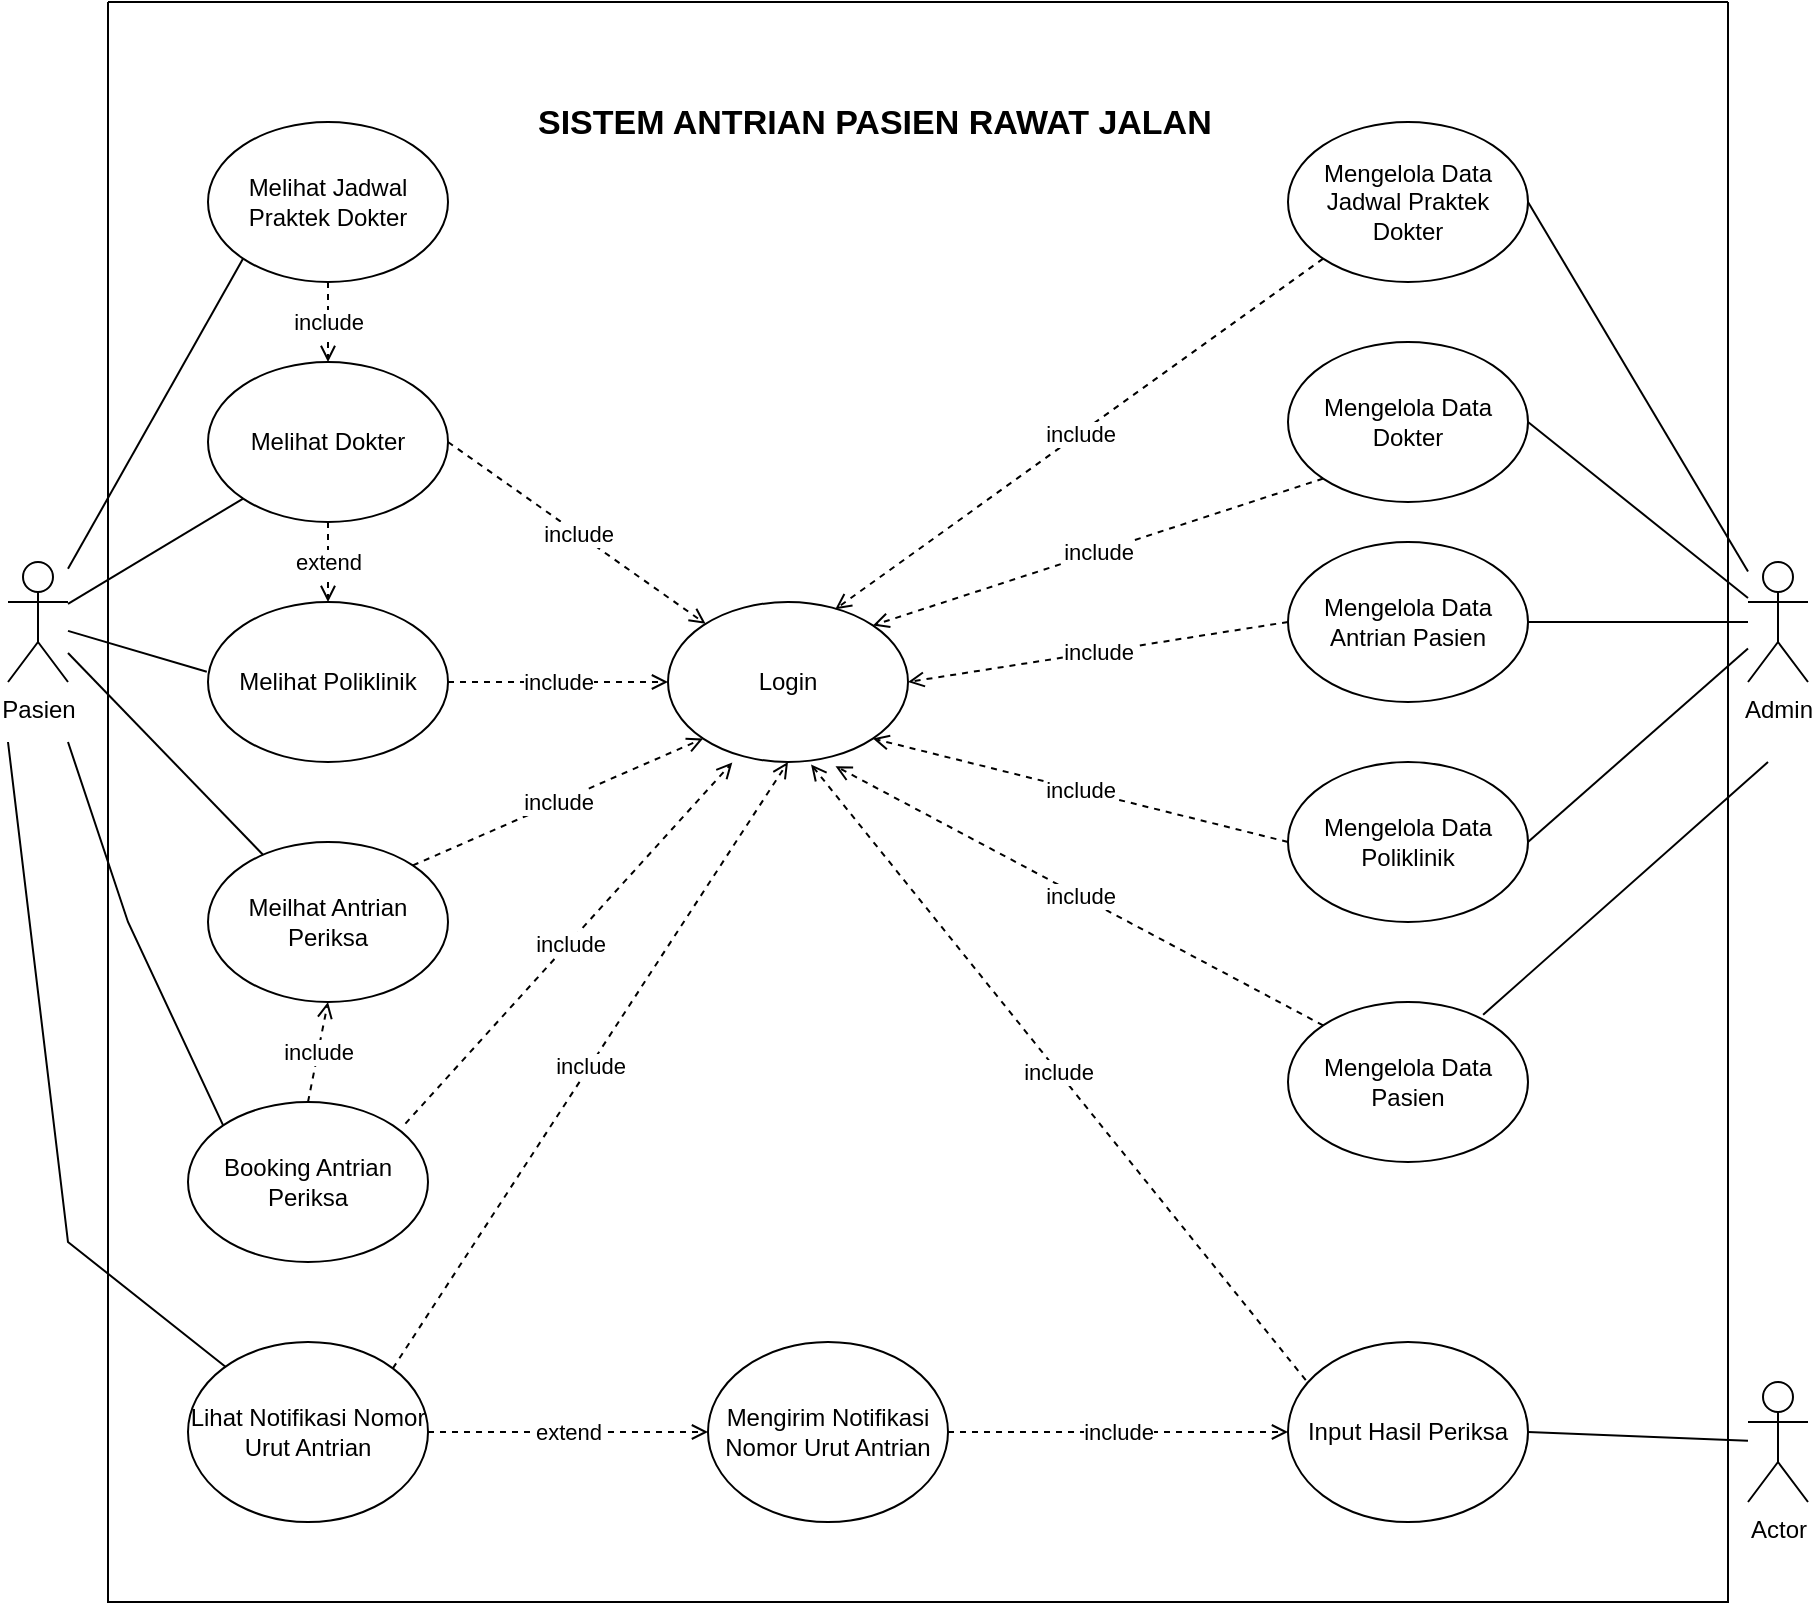 <mxfile version="20.0.3" type="github">
  <diagram id="ZG36hmKxJaGmtuSurVaH" name="Page-1">
    <mxGraphModel dx="1763" dy="2112" grid="1" gridSize="10" guides="1" tooltips="1" connect="1" arrows="1" fold="1" page="1" pageScale="1" pageWidth="850" pageHeight="1100" math="0" shadow="0">
      <root>
        <mxCell id="0" />
        <mxCell id="1" parent="0" />
        <mxCell id="Mp9YieknU1mIFBs38h_f-1" value="Pasien" style="shape=umlActor;verticalLabelPosition=bottom;verticalAlign=top;html=1;outlineConnect=0;" parent="1" vertex="1">
          <mxGeometry x="50" y="190" width="30" height="60" as="geometry" />
        </mxCell>
        <mxCell id="Mp9YieknU1mIFBs38h_f-2" value="Booking Antrian Periksa" style="ellipse;whiteSpace=wrap;html=1;" parent="1" vertex="1">
          <mxGeometry x="140" y="460" width="120" height="80" as="geometry" />
        </mxCell>
        <mxCell id="Mp9YieknU1mIFBs38h_f-4" value="Meilhat Antrian Periksa" style="ellipse;whiteSpace=wrap;html=1;" parent="1" vertex="1">
          <mxGeometry x="150" y="330" width="120" height="80" as="geometry" />
        </mxCell>
        <mxCell id="Mp9YieknU1mIFBs38h_f-6" value="Melihat Jadwal Praktek Dokter" style="ellipse;whiteSpace=wrap;html=1;" parent="1" vertex="1">
          <mxGeometry x="150" y="-30" width="120" height="80" as="geometry" />
        </mxCell>
        <mxCell id="Mp9YieknU1mIFBs38h_f-8" value="Melihat Dokter" style="ellipse;whiteSpace=wrap;html=1;" parent="1" vertex="1">
          <mxGeometry x="150" y="90" width="120" height="80" as="geometry" />
        </mxCell>
        <mxCell id="Mp9YieknU1mIFBs38h_f-10" value="" style="endArrow=none;dashed=1;html=1;rounded=0;entryX=0.5;entryY=1;entryDx=0;entryDy=0;exitX=0.5;exitY=0;exitDx=0;exitDy=0;strokeColor=none;startArrow=classic;startFill=1;" parent="1" source="Mp9YieknU1mIFBs38h_f-6" target="Mp9YieknU1mIFBs38h_f-8" edge="1">
          <mxGeometry width="50" height="50" relative="1" as="geometry">
            <mxPoint x="70" y="340" as="sourcePoint" />
            <mxPoint x="120" y="290" as="targetPoint" />
          </mxGeometry>
        </mxCell>
        <mxCell id="Mp9YieknU1mIFBs38h_f-14" value="Login" style="ellipse;whiteSpace=wrap;html=1;" parent="1" vertex="1">
          <mxGeometry x="380" y="210" width="120" height="80" as="geometry" />
        </mxCell>
        <mxCell id="Mp9YieknU1mIFBs38h_f-24" value="Melihat Poliklinik" style="ellipse;whiteSpace=wrap;html=1;" parent="1" vertex="1">
          <mxGeometry x="150" y="210" width="120" height="80" as="geometry" />
        </mxCell>
        <mxCell id="Mp9YieknU1mIFBs38h_f-40" value="" style="endArrow=none;html=1;rounded=0;endFill=0;entryX=0;entryY=1;entryDx=0;entryDy=0;" parent="1" source="Mp9YieknU1mIFBs38h_f-1" target="Mp9YieknU1mIFBs38h_f-6" edge="1">
          <mxGeometry width="50" height="50" relative="1" as="geometry">
            <mxPoint x="360" y="80" as="sourcePoint" />
            <mxPoint x="410" y="30" as="targetPoint" />
          </mxGeometry>
        </mxCell>
        <mxCell id="Mp9YieknU1mIFBs38h_f-42" value="" style="endArrow=open;html=1;rounded=0;endFill=0;dashed=1;entryX=0;entryY=0.5;entryDx=0;entryDy=0;" parent="1" source="Mp9YieknU1mIFBs38h_f-24" target="Mp9YieknU1mIFBs38h_f-14" edge="1">
          <mxGeometry relative="1" as="geometry">
            <mxPoint x="270" y="249.58" as="sourcePoint" />
            <mxPoint x="370" y="249.58" as="targetPoint" />
          </mxGeometry>
        </mxCell>
        <mxCell id="Mp9YieknU1mIFBs38h_f-43" value="include" style="edgeLabel;resizable=0;html=1;align=center;verticalAlign=middle;" parent="Mp9YieknU1mIFBs38h_f-42" connectable="0" vertex="1">
          <mxGeometry relative="1" as="geometry" />
        </mxCell>
        <mxCell id="Mp9YieknU1mIFBs38h_f-44" value="" style="endArrow=open;html=1;rounded=0;endFill=0;dashed=1;exitX=0.5;exitY=1;exitDx=0;exitDy=0;entryX=0.5;entryY=0;entryDx=0;entryDy=0;" parent="1" source="Mp9YieknU1mIFBs38h_f-8" target="Mp9YieknU1mIFBs38h_f-24" edge="1">
          <mxGeometry relative="1" as="geometry">
            <mxPoint x="240" y="200.0" as="sourcePoint" />
            <mxPoint x="340" y="200.0" as="targetPoint" />
          </mxGeometry>
        </mxCell>
        <mxCell id="Mp9YieknU1mIFBs38h_f-45" value="extend" style="edgeLabel;resizable=0;html=1;align=center;verticalAlign=middle;" parent="Mp9YieknU1mIFBs38h_f-44" connectable="0" vertex="1">
          <mxGeometry relative="1" as="geometry" />
        </mxCell>
        <mxCell id="Mp9YieknU1mIFBs38h_f-46" value="" style="endArrow=none;html=1;rounded=0;endFill=0;entryX=0;entryY=1;entryDx=0;entryDy=0;" parent="1" source="Mp9YieknU1mIFBs38h_f-1" target="Mp9YieknU1mIFBs38h_f-8" edge="1">
          <mxGeometry width="50" height="50" relative="1" as="geometry">
            <mxPoint x="87.143" y="200" as="sourcePoint" />
            <mxPoint x="160" y="20" as="targetPoint" />
          </mxGeometry>
        </mxCell>
        <mxCell id="Mp9YieknU1mIFBs38h_f-47" value="" style="endArrow=none;html=1;rounded=0;endFill=0;entryX=-0.005;entryY=0.436;entryDx=0;entryDy=0;entryPerimeter=0;" parent="1" source="Mp9YieknU1mIFBs38h_f-1" target="Mp9YieknU1mIFBs38h_f-24" edge="1">
          <mxGeometry width="50" height="50" relative="1" as="geometry">
            <mxPoint x="90" y="214.118" as="sourcePoint" />
            <mxPoint x="160" y="140" as="targetPoint" />
          </mxGeometry>
        </mxCell>
        <mxCell id="Mp9YieknU1mIFBs38h_f-48" value="" style="endArrow=none;html=1;rounded=0;endFill=0;" parent="1" source="Mp9YieknU1mIFBs38h_f-1" target="Mp9YieknU1mIFBs38h_f-4" edge="1">
          <mxGeometry width="50" height="50" relative="1" as="geometry">
            <mxPoint x="90" y="234.422" as="sourcePoint" />
            <mxPoint x="159.4" y="254.88" as="targetPoint" />
          </mxGeometry>
        </mxCell>
        <mxCell id="Mp9YieknU1mIFBs38h_f-49" value="" style="endArrow=none;html=1;rounded=0;endFill=0;entryX=0;entryY=0;entryDx=0;entryDy=0;" parent="1" target="Mp9YieknU1mIFBs38h_f-2" edge="1">
          <mxGeometry width="50" height="50" relative="1" as="geometry">
            <mxPoint x="80" y="280" as="sourcePoint" />
            <mxPoint x="157.498" y="380.857" as="targetPoint" />
            <Array as="points">
              <mxPoint x="110" y="370" />
            </Array>
          </mxGeometry>
        </mxCell>
        <mxCell id="Mp9YieknU1mIFBs38h_f-50" value="" style="endArrow=open;html=1;rounded=0;endFill=0;dashed=1;entryX=0;entryY=1;entryDx=0;entryDy=0;exitX=1;exitY=0;exitDx=0;exitDy=0;" parent="1" source="Mp9YieknU1mIFBs38h_f-4" target="Mp9YieknU1mIFBs38h_f-14" edge="1">
          <mxGeometry relative="1" as="geometry">
            <mxPoint x="280" y="260" as="sourcePoint" />
            <mxPoint x="390" y="260" as="targetPoint" />
          </mxGeometry>
        </mxCell>
        <mxCell id="Mp9YieknU1mIFBs38h_f-51" value="include" style="edgeLabel;resizable=0;html=1;align=center;verticalAlign=middle;" parent="Mp9YieknU1mIFBs38h_f-50" connectable="0" vertex="1">
          <mxGeometry relative="1" as="geometry" />
        </mxCell>
        <mxCell id="Mp9YieknU1mIFBs38h_f-52" value="" style="endArrow=open;html=1;rounded=0;endFill=0;dashed=1;entryX=0.268;entryY=1.003;entryDx=0;entryDy=0;exitX=0.906;exitY=0.135;exitDx=0;exitDy=0;exitPerimeter=0;entryPerimeter=0;" parent="1" source="Mp9YieknU1mIFBs38h_f-2" target="Mp9YieknU1mIFBs38h_f-14" edge="1">
          <mxGeometry relative="1" as="geometry">
            <mxPoint x="262.426" y="351.716" as="sourcePoint" />
            <mxPoint x="407.574" y="288.284" as="targetPoint" />
          </mxGeometry>
        </mxCell>
        <mxCell id="Mp9YieknU1mIFBs38h_f-53" value="include" style="edgeLabel;resizable=0;html=1;align=center;verticalAlign=middle;" parent="Mp9YieknU1mIFBs38h_f-52" connectable="0" vertex="1">
          <mxGeometry relative="1" as="geometry" />
        </mxCell>
        <mxCell id="Mp9YieknU1mIFBs38h_f-54" value="" style="endArrow=open;html=1;rounded=0;endFill=0;dashed=1;exitX=1;exitY=0.5;exitDx=0;exitDy=0;" parent="1" source="Mp9YieknU1mIFBs38h_f-8" target="Mp9YieknU1mIFBs38h_f-14" edge="1">
          <mxGeometry relative="1" as="geometry">
            <mxPoint x="280" y="260" as="sourcePoint" />
            <mxPoint x="390" y="260" as="targetPoint" />
          </mxGeometry>
        </mxCell>
        <mxCell id="Mp9YieknU1mIFBs38h_f-55" value="include" style="edgeLabel;resizable=0;html=1;align=center;verticalAlign=middle;" parent="Mp9YieknU1mIFBs38h_f-54" connectable="0" vertex="1">
          <mxGeometry relative="1" as="geometry" />
        </mxCell>
        <mxCell id="Mp9YieknU1mIFBs38h_f-56" value="" style="endArrow=open;html=1;rounded=0;endFill=0;dashed=1;exitX=1;exitY=0.5;exitDx=0;exitDy=0;" parent="1" edge="1">
          <mxGeometry relative="1" as="geometry">
            <mxPoint x="210" y="50" as="sourcePoint" />
            <mxPoint x="210" y="90" as="targetPoint" />
          </mxGeometry>
        </mxCell>
        <mxCell id="Mp9YieknU1mIFBs38h_f-57" value="include" style="edgeLabel;resizable=0;html=1;align=center;verticalAlign=middle;" parent="Mp9YieknU1mIFBs38h_f-56" connectable="0" vertex="1">
          <mxGeometry relative="1" as="geometry" />
        </mxCell>
        <mxCell id="Mp9YieknU1mIFBs38h_f-58" value="Lihat Notifikasi Nomor Urut Antrian" style="ellipse;whiteSpace=wrap;html=1;" parent="1" vertex="1">
          <mxGeometry x="140" y="580" width="120" height="90" as="geometry" />
        </mxCell>
        <mxCell id="Mp9YieknU1mIFBs38h_f-59" value="" style="endArrow=none;html=1;rounded=0;endFill=0;" parent="1" target="Mp9YieknU1mIFBs38h_f-58" edge="1">
          <mxGeometry width="50" height="50" relative="1" as="geometry">
            <mxPoint x="50" y="280" as="sourcePoint" />
            <mxPoint x="167.574" y="481.716" as="targetPoint" />
            <Array as="points">
              <mxPoint x="80" y="530" />
            </Array>
          </mxGeometry>
        </mxCell>
        <mxCell id="Mp9YieknU1mIFBs38h_f-60" value="" style="endArrow=open;html=1;rounded=0;endFill=0;dashed=1;exitX=0.5;exitY=0;exitDx=0;exitDy=0;entryX=0.5;entryY=1;entryDx=0;entryDy=0;" parent="1" source="Mp9YieknU1mIFBs38h_f-2" target="Mp9YieknU1mIFBs38h_f-4" edge="1">
          <mxGeometry relative="1" as="geometry">
            <mxPoint x="250" y="430" as="sourcePoint" />
            <mxPoint x="270" y="430" as="targetPoint" />
          </mxGeometry>
        </mxCell>
        <mxCell id="Mp9YieknU1mIFBs38h_f-61" value="include" style="edgeLabel;resizable=0;html=1;align=center;verticalAlign=middle;" parent="Mp9YieknU1mIFBs38h_f-60" connectable="0" vertex="1">
          <mxGeometry relative="1" as="geometry" />
        </mxCell>
        <mxCell id="Mp9YieknU1mIFBs38h_f-62" value="Admin&lt;br&gt;" style="shape=umlActor;verticalLabelPosition=bottom;verticalAlign=top;html=1;outlineConnect=0;" parent="1" vertex="1">
          <mxGeometry x="920" y="190" width="30" height="60" as="geometry" />
        </mxCell>
        <mxCell id="Mp9YieknU1mIFBs38h_f-63" value="Mengelola Data Jadwal Praktek Dokter" style="ellipse;whiteSpace=wrap;html=1;" parent="1" vertex="1">
          <mxGeometry x="690" y="-30" width="120" height="80" as="geometry" />
        </mxCell>
        <mxCell id="Mp9YieknU1mIFBs38h_f-64" value="Mengelola Data Dokter" style="ellipse;whiteSpace=wrap;html=1;" parent="1" vertex="1">
          <mxGeometry x="690" y="80" width="120" height="80" as="geometry" />
        </mxCell>
        <mxCell id="Mp9YieknU1mIFBs38h_f-65" value="Mengelola Data Antrian Pasien" style="ellipse;whiteSpace=wrap;html=1;" parent="1" vertex="1">
          <mxGeometry x="690" y="180" width="120" height="80" as="geometry" />
        </mxCell>
        <mxCell id="Mp9YieknU1mIFBs38h_f-66" value="Mengelola Data Poliklinik" style="ellipse;whiteSpace=wrap;html=1;" parent="1" vertex="1">
          <mxGeometry x="690" y="290" width="120" height="80" as="geometry" />
        </mxCell>
        <mxCell id="Mp9YieknU1mIFBs38h_f-67" value="Mengelola Data Pasien" style="ellipse;whiteSpace=wrap;html=1;" parent="1" vertex="1">
          <mxGeometry x="690" y="410" width="120" height="80" as="geometry" />
        </mxCell>
        <mxCell id="Mp9YieknU1mIFBs38h_f-68" value="" style="endArrow=none;html=1;rounded=0;endFill=0;entryX=0.813;entryY=0.08;entryDx=0;entryDy=0;entryPerimeter=0;" parent="1" target="Mp9YieknU1mIFBs38h_f-67" edge="1">
          <mxGeometry width="50" height="50" relative="1" as="geometry">
            <mxPoint x="930" y="290" as="sourcePoint" />
            <mxPoint x="637.574" y="54.854" as="targetPoint" />
          </mxGeometry>
        </mxCell>
        <mxCell id="Mp9YieknU1mIFBs38h_f-70" value="" style="endArrow=none;html=1;rounded=0;endFill=0;entryX=1;entryY=0.5;entryDx=0;entryDy=0;" parent="1" source="Mp9YieknU1mIFBs38h_f-62" target="Mp9YieknU1mIFBs38h_f-66" edge="1">
          <mxGeometry width="50" height="50" relative="1" as="geometry">
            <mxPoint x="560" y="219.997" as="sourcePoint" />
            <mxPoint x="647.574" y="64.854" as="targetPoint" />
          </mxGeometry>
        </mxCell>
        <mxCell id="Mp9YieknU1mIFBs38h_f-71" value="" style="endArrow=none;html=1;rounded=0;endFill=0;entryX=1;entryY=0.5;entryDx=0;entryDy=0;" parent="1" source="Mp9YieknU1mIFBs38h_f-62" target="Mp9YieknU1mIFBs38h_f-65" edge="1">
          <mxGeometry width="50" height="50" relative="1" as="geometry">
            <mxPoint x="570" y="229.997" as="sourcePoint" />
            <mxPoint x="657.574" y="74.854" as="targetPoint" />
          </mxGeometry>
        </mxCell>
        <mxCell id="Mp9YieknU1mIFBs38h_f-72" value="" style="endArrow=none;html=1;rounded=0;endFill=0;entryX=1;entryY=0.5;entryDx=0;entryDy=0;" parent="1" source="Mp9YieknU1mIFBs38h_f-62" target="Mp9YieknU1mIFBs38h_f-64" edge="1">
          <mxGeometry width="50" height="50" relative="1" as="geometry">
            <mxPoint x="580" y="239.997" as="sourcePoint" />
            <mxPoint x="667.574" y="84.854" as="targetPoint" />
          </mxGeometry>
        </mxCell>
        <mxCell id="Mp9YieknU1mIFBs38h_f-73" value="" style="endArrow=none;html=1;rounded=0;endFill=0;entryX=1;entryY=0.5;entryDx=0;entryDy=0;" parent="1" source="Mp9YieknU1mIFBs38h_f-62" target="Mp9YieknU1mIFBs38h_f-63" edge="1">
          <mxGeometry width="50" height="50" relative="1" as="geometry">
            <mxPoint x="590" y="249.997" as="sourcePoint" />
            <mxPoint x="677.574" y="94.854" as="targetPoint" />
          </mxGeometry>
        </mxCell>
        <mxCell id="Mp9YieknU1mIFBs38h_f-78" value="" style="endArrow=open;html=1;rounded=0;endFill=0;dashed=1;exitX=0;exitY=1;exitDx=0;exitDy=0;entryX=0.697;entryY=0.045;entryDx=0;entryDy=0;entryPerimeter=0;" parent="1" source="Mp9YieknU1mIFBs38h_f-63" target="Mp9YieknU1mIFBs38h_f-14" edge="1">
          <mxGeometry relative="1" as="geometry">
            <mxPoint x="490" y="130" as="sourcePoint" />
            <mxPoint x="618.803" y="220.919" as="targetPoint" />
          </mxGeometry>
        </mxCell>
        <mxCell id="Mp9YieknU1mIFBs38h_f-79" value="include" style="edgeLabel;resizable=0;html=1;align=center;verticalAlign=middle;" parent="Mp9YieknU1mIFBs38h_f-78" connectable="0" vertex="1">
          <mxGeometry relative="1" as="geometry" />
        </mxCell>
        <mxCell id="Mp9YieknU1mIFBs38h_f-90" value="" style="endArrow=open;html=1;rounded=0;endFill=0;dashed=1;exitX=0;exitY=1;exitDx=0;exitDy=0;entryX=1;entryY=0;entryDx=0;entryDy=0;" parent="1" source="Mp9YieknU1mIFBs38h_f-64" target="Mp9YieknU1mIFBs38h_f-14" edge="1">
          <mxGeometry relative="1" as="geometry">
            <mxPoint x="460" y="219.08" as="sourcePoint" />
            <mxPoint x="588.803" y="309.999" as="targetPoint" />
          </mxGeometry>
        </mxCell>
        <mxCell id="Mp9YieknU1mIFBs38h_f-91" value="include" style="edgeLabel;resizable=0;html=1;align=center;verticalAlign=middle;" parent="Mp9YieknU1mIFBs38h_f-90" connectable="0" vertex="1">
          <mxGeometry relative="1" as="geometry" />
        </mxCell>
        <mxCell id="Mp9YieknU1mIFBs38h_f-92" value="" style="endArrow=open;html=1;rounded=0;endFill=0;dashed=1;exitX=0;exitY=0.5;exitDx=0;exitDy=0;entryX=1;entryY=0.5;entryDx=0;entryDy=0;" parent="1" source="Mp9YieknU1mIFBs38h_f-65" target="Mp9YieknU1mIFBs38h_f-14" edge="1">
          <mxGeometry relative="1" as="geometry">
            <mxPoint x="717.574" y="128.284" as="sourcePoint" />
            <mxPoint x="492.426" y="231.716" as="targetPoint" />
          </mxGeometry>
        </mxCell>
        <mxCell id="Mp9YieknU1mIFBs38h_f-93" value="include" style="edgeLabel;resizable=0;html=1;align=center;verticalAlign=middle;" parent="Mp9YieknU1mIFBs38h_f-92" connectable="0" vertex="1">
          <mxGeometry relative="1" as="geometry" />
        </mxCell>
        <mxCell id="Mp9YieknU1mIFBs38h_f-94" value="" style="endArrow=open;html=1;rounded=0;endFill=0;dashed=1;exitX=0;exitY=0.5;exitDx=0;exitDy=0;entryX=1;entryY=1;entryDx=0;entryDy=0;" parent="1" source="Mp9YieknU1mIFBs38h_f-66" target="Mp9YieknU1mIFBs38h_f-14" edge="1">
          <mxGeometry relative="1" as="geometry">
            <mxPoint x="700" y="230" as="sourcePoint" />
            <mxPoint x="510" y="260" as="targetPoint" />
          </mxGeometry>
        </mxCell>
        <mxCell id="Mp9YieknU1mIFBs38h_f-95" value="include" style="edgeLabel;resizable=0;html=1;align=center;verticalAlign=middle;" parent="Mp9YieknU1mIFBs38h_f-94" connectable="0" vertex="1">
          <mxGeometry relative="1" as="geometry" />
        </mxCell>
        <mxCell id="Mp9YieknU1mIFBs38h_f-96" value="" style="endArrow=open;html=1;rounded=0;endFill=0;dashed=1;exitX=0;exitY=0;exitDx=0;exitDy=0;entryX=0.698;entryY=1.026;entryDx=0;entryDy=0;entryPerimeter=0;" parent="1" source="Mp9YieknU1mIFBs38h_f-67" target="Mp9YieknU1mIFBs38h_f-14" edge="1">
          <mxGeometry relative="1" as="geometry">
            <mxPoint x="700" y="360" as="sourcePoint" />
            <mxPoint x="492.426" y="288.284" as="targetPoint" />
          </mxGeometry>
        </mxCell>
        <mxCell id="Mp9YieknU1mIFBs38h_f-97" value="include" style="edgeLabel;resizable=0;html=1;align=center;verticalAlign=middle;" parent="Mp9YieknU1mIFBs38h_f-96" connectable="0" vertex="1">
          <mxGeometry relative="1" as="geometry" />
        </mxCell>
        <mxCell id="Mp9YieknU1mIFBs38h_f-98" value="Actor" style="shape=umlActor;verticalLabelPosition=bottom;verticalAlign=top;html=1;outlineConnect=0;" parent="1" vertex="1">
          <mxGeometry x="920" y="600" width="30" height="60" as="geometry" />
        </mxCell>
        <mxCell id="Mp9YieknU1mIFBs38h_f-100" value="Input Hasil Periksa" style="ellipse;whiteSpace=wrap;html=1;" parent="1" vertex="1">
          <mxGeometry x="690" y="580" width="120" height="90" as="geometry" />
        </mxCell>
        <mxCell id="Mp9YieknU1mIFBs38h_f-101" value="" style="endArrow=none;html=1;rounded=0;endFill=0;entryX=1;entryY=0.5;entryDx=0;entryDy=0;" parent="1" target="Mp9YieknU1mIFBs38h_f-100" edge="1" source="Mp9YieknU1mIFBs38h_f-98">
          <mxGeometry width="50" height="50" relative="1" as="geometry">
            <mxPoint x="910" y="625" as="sourcePoint" />
            <mxPoint x="797.56" y="426.4" as="targetPoint" />
          </mxGeometry>
        </mxCell>
        <mxCell id="Mp9YieknU1mIFBs38h_f-102" value="" style="endArrow=open;html=1;rounded=0;endFill=0;dashed=1;exitX=0.074;exitY=0.212;exitDx=0;exitDy=0;exitPerimeter=0;entryX=0.596;entryY=1.015;entryDx=0;entryDy=0;entryPerimeter=0;" parent="1" source="Mp9YieknU1mIFBs38h_f-100" target="Mp9YieknU1mIFBs38h_f-14" edge="1">
          <mxGeometry relative="1" as="geometry">
            <mxPoint x="717.574" y="431.716" as="sourcePoint" />
            <mxPoint x="450" y="300" as="targetPoint" />
          </mxGeometry>
        </mxCell>
        <mxCell id="Mp9YieknU1mIFBs38h_f-103" value="include" style="edgeLabel;resizable=0;html=1;align=center;verticalAlign=middle;" parent="Mp9YieknU1mIFBs38h_f-102" connectable="0" vertex="1">
          <mxGeometry relative="1" as="geometry" />
        </mxCell>
        <mxCell id="Mp9YieknU1mIFBs38h_f-104" value="Mengirim Notifikasi Nomor Urut Antrian" style="ellipse;whiteSpace=wrap;html=1;" parent="1" vertex="1">
          <mxGeometry x="400" y="580" width="120" height="90" as="geometry" />
        </mxCell>
        <mxCell id="Mp9YieknU1mIFBs38h_f-105" value="" style="endArrow=open;html=1;rounded=0;endFill=0;dashed=1;exitX=1;exitY=0.5;exitDx=0;exitDy=0;entryX=0;entryY=0.5;entryDx=0;entryDy=0;" parent="1" source="Mp9YieknU1mIFBs38h_f-104" target="Mp9YieknU1mIFBs38h_f-100" edge="1">
          <mxGeometry relative="1" as="geometry">
            <mxPoint x="560" y="575" as="sourcePoint" />
            <mxPoint x="570" y="525" as="targetPoint" />
          </mxGeometry>
        </mxCell>
        <mxCell id="Mp9YieknU1mIFBs38h_f-106" value="include" style="edgeLabel;resizable=0;html=1;align=center;verticalAlign=middle;" parent="Mp9YieknU1mIFBs38h_f-105" connectable="0" vertex="1">
          <mxGeometry relative="1" as="geometry" />
        </mxCell>
        <mxCell id="Mp9YieknU1mIFBs38h_f-107" value="" style="endArrow=open;html=1;rounded=0;endFill=0;dashed=1;exitX=1;exitY=0.5;exitDx=0;exitDy=0;" parent="1" source="Mp9YieknU1mIFBs38h_f-58" target="Mp9YieknU1mIFBs38h_f-104" edge="1">
          <mxGeometry relative="1" as="geometry">
            <mxPoint x="330" y="620" as="sourcePoint" />
            <mxPoint x="330" y="660" as="targetPoint" />
          </mxGeometry>
        </mxCell>
        <mxCell id="Mp9YieknU1mIFBs38h_f-108" value="extend" style="edgeLabel;resizable=0;html=1;align=center;verticalAlign=middle;" parent="Mp9YieknU1mIFBs38h_f-107" connectable="0" vertex="1">
          <mxGeometry relative="1" as="geometry" />
        </mxCell>
        <mxCell id="Mp9YieknU1mIFBs38h_f-110" value="" style="endArrow=open;html=1;rounded=0;endFill=0;dashed=1;entryX=0.5;entryY=1;entryDx=0;entryDy=0;exitX=1;exitY=0;exitDx=0;exitDy=0;" parent="1" source="Mp9YieknU1mIFBs38h_f-58" target="Mp9YieknU1mIFBs38h_f-14" edge="1">
          <mxGeometry relative="1" as="geometry">
            <mxPoint x="258.72" y="480.8" as="sourcePoint" />
            <mxPoint x="450" y="300" as="targetPoint" />
          </mxGeometry>
        </mxCell>
        <mxCell id="Mp9YieknU1mIFBs38h_f-111" value="include" style="edgeLabel;resizable=0;html=1;align=center;verticalAlign=middle;" parent="Mp9YieknU1mIFBs38h_f-110" connectable="0" vertex="1">
          <mxGeometry relative="1" as="geometry" />
        </mxCell>
        <mxCell id="tBcCdv_IJJKwygZqJvR2-2" value="" style="swimlane;startSize=0;fillColor=none;" vertex="1" parent="1">
          <mxGeometry x="100" y="-90" width="810" height="800" as="geometry" />
        </mxCell>
        <mxCell id="tBcCdv_IJJKwygZqJvR2-5" value="&lt;h1&gt;&lt;p style=&quot;text-align:center;line-height:200%&quot; align=&quot;center&quot; class=&quot;MsoNormal&quot;&gt;&lt;b&gt;&lt;span lang=&quot;EN-US&quot;&gt;&lt;font style=&quot;font-size: 17px;&quot;&gt;SISTEM ANTRIAN PASIEN RAWAT JALAN&amp;nbsp;&lt;/font&gt;&lt;/span&gt;&lt;/b&gt;&lt;/p&gt;&lt;/h1&gt;" style="text;html=1;strokeColor=none;fillColor=none;spacing=5;spacingTop=-20;whiteSpace=wrap;overflow=hidden;rounded=0;" vertex="1" parent="tBcCdv_IJJKwygZqJvR2-2">
          <mxGeometry x="210" y="20" width="360" height="70" as="geometry" />
        </mxCell>
      </root>
    </mxGraphModel>
  </diagram>
</mxfile>

